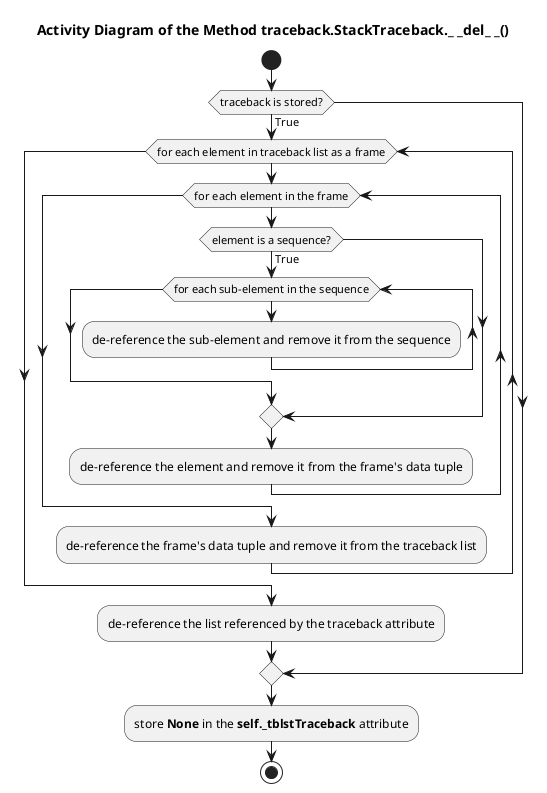 @startuml traceback_stacktraceback_del

title Activity Diagram of the Method traceback.StackTraceback._ _del_ _()

start

if (traceback is stored?) then (True)
    while (for each element in traceback list as a frame)
        while (for each element in the frame)
            if (element is a sequence?) then (True)
                while (for each sub-element in the sequence)
                    :de-reference the sub-element and remove it from the sequence;
                end while
            endif

            :de-reference the element and remove it from the frame's data tuple;
        end while

        :de-reference the frame's data tuple and remove it from the traceback list;
    end while

    :de-reference the list referenced by the traceback attribute;
endif

:store <b>None</b> in the <b>self._tblstTraceback</b> attribute;

stop

@enduml